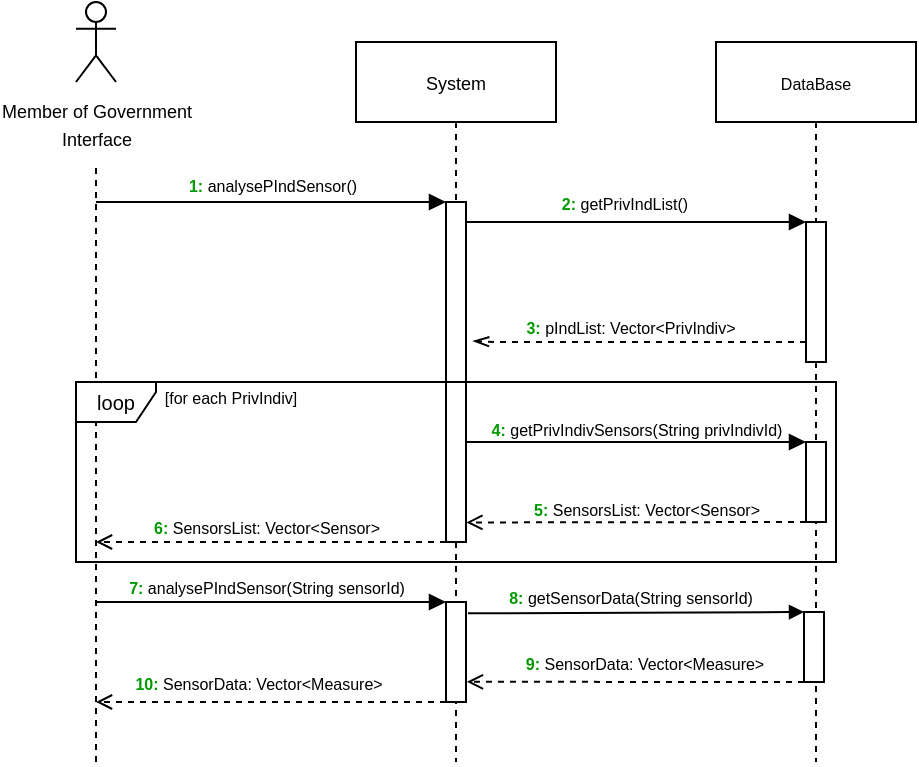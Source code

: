 <mxfile version="21.2.8">
  <diagram name="Page-1" id="U1p5k2ou6aDQazZYMd7k">
    <mxGraphModel dx="586" dy="749" grid="1" gridSize="10" guides="1" tooltips="1" connect="1" arrows="1" fold="1" page="1" pageScale="1" pageWidth="1169" pageHeight="827" math="0" shadow="0">
      <root>
        <mxCell id="0" />
        <mxCell id="1" parent="0" />
        <mxCell id="GppKYo8j6UHfjYzBci3K-132" value="&lt;font style=&quot;font-size: 9px;&quot;&gt;System&lt;/font&gt;" style="shape=umlLifeline;perimeter=lifelinePerimeter;whiteSpace=wrap;html=1;container=0;dropTarget=0;collapsible=0;recursiveResize=0;outlineConnect=0;portConstraint=eastwest;newEdgeStyle={&quot;edgeStyle&quot;:&quot;elbowEdgeStyle&quot;,&quot;elbow&quot;:&quot;vertical&quot;,&quot;curved&quot;:0,&quot;rounded&quot;:0};" vertex="1" parent="1">
          <mxGeometry x="220" y="40" width="100" height="360" as="geometry" />
        </mxCell>
        <mxCell id="GppKYo8j6UHfjYzBci3K-133" value="&lt;font style=&quot;font-size: 8px;&quot;&gt;&lt;b&gt;&lt;font color=&quot;#009900&quot;&gt;1:&lt;/font&gt; &lt;/b&gt;analysePIndSensor()&lt;/font&gt;" style="html=1;verticalAlign=bottom;endArrow=block;edgeStyle=elbowEdgeStyle;elbow=vertical;curved=0;rounded=0;" edge="1" parent="1">
          <mxGeometry x="0.001" relative="1" as="geometry">
            <mxPoint x="90" y="120" as="sourcePoint" />
            <Array as="points">
              <mxPoint x="180" y="120" />
            </Array>
            <mxPoint x="265" y="120" as="targetPoint" />
            <mxPoint as="offset" />
          </mxGeometry>
        </mxCell>
        <mxCell id="GppKYo8j6UHfjYzBci3K-134" value="&lt;font style=&quot;font-size: 8px;&quot;&gt;DataBase&lt;br&gt;&lt;/font&gt;" style="shape=umlLifeline;perimeter=lifelinePerimeter;whiteSpace=wrap;html=1;container=0;dropTarget=0;collapsible=0;recursiveResize=0;outlineConnect=0;portConstraint=eastwest;newEdgeStyle={&quot;edgeStyle&quot;:&quot;elbowEdgeStyle&quot;,&quot;elbow&quot;:&quot;vertical&quot;,&quot;curved&quot;:0,&quot;rounded&quot;:0};" vertex="1" parent="1">
          <mxGeometry x="400" y="40" width="100" height="360" as="geometry" />
        </mxCell>
        <mxCell id="GppKYo8j6UHfjYzBci3K-135" value="" style="html=1;points=[];perimeter=orthogonalPerimeter;outlineConnect=0;targetShapes=umlLifeline;portConstraint=eastwest;newEdgeStyle={&quot;edgeStyle&quot;:&quot;elbowEdgeStyle&quot;,&quot;elbow&quot;:&quot;vertical&quot;,&quot;curved&quot;:0,&quot;rounded&quot;:0};" vertex="1" parent="GppKYo8j6UHfjYzBci3K-134">
          <mxGeometry x="45" y="90" width="10" height="70" as="geometry" />
        </mxCell>
        <mxCell id="GppKYo8j6UHfjYzBci3K-136" value="&lt;b style=&quot;border-color: var(--border-color); font-size: 8px;&quot;&gt;&lt;font style=&quot;border-color: var(--border-color);&quot; color=&quot;#009900&quot;&gt;2:&lt;/font&gt;&amp;nbsp;&lt;/b&gt;&lt;span style=&quot;font-size: 8px;&quot;&gt;getPrivIndList()&lt;/span&gt;" style="endArrow=block;html=1;rounded=0;endFill=1;" edge="1" parent="1" source="GppKYo8j6UHfjYzBci3K-132" target="GppKYo8j6UHfjYzBci3K-135">
          <mxGeometry x="-0.038" y="10" width="50" height="50" relative="1" as="geometry">
            <mxPoint x="330" y="140" as="sourcePoint" />
            <mxPoint x="360" y="120" as="targetPoint" />
            <Array as="points">
              <mxPoint x="410" y="130" />
            </Array>
            <mxPoint as="offset" />
          </mxGeometry>
        </mxCell>
        <mxCell id="GppKYo8j6UHfjYzBci3K-137" value="" style="endArrow=openThin;html=1;rounded=0;dashed=1;endFill=0;entryX=1.355;entryY=0.409;entryDx=0;entryDy=0;entryPerimeter=0;" edge="1" parent="1" source="GppKYo8j6UHfjYzBci3K-135" target="GppKYo8j6UHfjYzBci3K-178">
          <mxGeometry width="50" height="50" relative="1" as="geometry">
            <mxPoint x="430.13" y="190.367" as="sourcePoint" />
            <mxPoint x="280" y="180" as="targetPoint" />
            <Array as="points">
              <mxPoint x="290" y="190" />
            </Array>
          </mxGeometry>
        </mxCell>
        <mxCell id="GppKYo8j6UHfjYzBci3K-138" value="&lt;b style=&quot;border-color: var(--border-color); font-size: 8px;&quot;&gt;&lt;font style=&quot;border-color: var(--border-color);&quot; color=&quot;#009900&quot;&gt;3:&lt;/font&gt;&amp;nbsp;&lt;/b&gt;&lt;span style=&quot;font-size: 8px;&quot;&gt;pIndList: Vector&amp;lt;PrivIndiv&amp;gt;&lt;/span&gt;" style="edgeLabel;html=1;align=center;verticalAlign=middle;resizable=0;points=[];" vertex="1" connectable="0" parent="GppKYo8j6UHfjYzBci3K-137">
          <mxGeometry x="-0.004" y="1" relative="1" as="geometry">
            <mxPoint x="-5" y="-9" as="offset" />
          </mxGeometry>
        </mxCell>
        <mxCell id="GppKYo8j6UHfjYzBci3K-144" value="" style="rounded=0;whiteSpace=wrap;html=1;" vertex="1" parent="1">
          <mxGeometry x="445" y="240" width="10" height="40" as="geometry" />
        </mxCell>
        <mxCell id="GppKYo8j6UHfjYzBci3K-145" value="" style="endArrow=block;html=1;rounded=0;entryX=0;entryY=0;entryDx=0;entryDy=0;endFill=1;" edge="1" parent="1" source="GppKYo8j6UHfjYzBci3K-132" target="GppKYo8j6UHfjYzBci3K-144">
          <mxGeometry width="50" height="50" relative="1" as="geometry">
            <mxPoint x="250" y="210" as="sourcePoint" />
            <mxPoint x="300" y="160" as="targetPoint" />
          </mxGeometry>
        </mxCell>
        <mxCell id="GppKYo8j6UHfjYzBci3K-147" value="" style="endArrow=open;html=1;rounded=0;exitX=0;exitY=1;exitDx=0;exitDy=0;dashed=1;endFill=0;entryX=1.019;entryY=0.896;entryDx=0;entryDy=0;entryPerimeter=0;" edge="1" parent="1" source="GppKYo8j6UHfjYzBci3K-144">
          <mxGeometry width="50" height="50" relative="1" as="geometry">
            <mxPoint x="260" y="330" as="sourcePoint" />
            <mxPoint x="275.19" y="280.224" as="targetPoint" />
          </mxGeometry>
        </mxCell>
        <mxCell id="GppKYo8j6UHfjYzBci3K-151" value="&lt;font style=&quot;font-size: 8px;&quot;&gt;&lt;b style=&quot;border-color: var(--border-color);&quot;&gt;&lt;font style=&quot;border-color: var(--border-color);&quot; color=&quot;#009900&quot;&gt;5:&lt;/font&gt;&amp;nbsp;&lt;/b&gt;SensorsList: Vector&amp;lt;Sensor&amp;gt;&lt;/font&gt;" style="text;html=1;align=center;verticalAlign=middle;resizable=0;points=[];autosize=1;strokeColor=none;fillColor=none;strokeWidth=0;" vertex="1" parent="1">
          <mxGeometry x="295" y="258" width="140" height="30" as="geometry" />
        </mxCell>
        <mxCell id="GppKYo8j6UHfjYzBci3K-152" value="" style="endArrow=open;html=1;rounded=0;endFill=0;dashed=1;exitX=0;exitY=1;exitDx=0;exitDy=0;" edge="1" parent="1">
          <mxGeometry width="50" height="50" relative="1" as="geometry">
            <mxPoint x="265" y="290.0" as="sourcePoint" />
            <mxPoint x="90" y="290" as="targetPoint" />
            <Array as="points">
              <mxPoint x="260" y="290" />
            </Array>
          </mxGeometry>
        </mxCell>
        <mxCell id="GppKYo8j6UHfjYzBci3K-153" value="&lt;font style=&quot;font-size: 8px;&quot;&gt;&lt;b style=&quot;border-color: var(--border-color);&quot;&gt;&lt;font style=&quot;border-color: var(--border-color);&quot; color=&quot;#009900&quot;&gt;6:&lt;/font&gt;&amp;nbsp;&lt;/b&gt;SensorsList: Vector&amp;lt;Sensor&amp;gt;&lt;/font&gt;" style="text;html=1;align=center;verticalAlign=middle;resizable=0;points=[];autosize=1;strokeColor=none;fillColor=none;" vertex="1" parent="1">
          <mxGeometry x="105" y="267" width="140" height="30" as="geometry" />
        </mxCell>
        <mxCell id="GppKYo8j6UHfjYzBci3K-154" value="" style="endArrow=block;html=1;rounded=0;entryX=0;entryY=0;entryDx=0;entryDy=0;endFill=1;" edge="1" parent="1" target="GppKYo8j6UHfjYzBci3K-180">
          <mxGeometry width="50" height="50" relative="1" as="geometry">
            <mxPoint x="90" y="320" as="sourcePoint" />
            <mxPoint x="160" y="290" as="targetPoint" />
            <Array as="points">
              <mxPoint x="110" y="320" />
            </Array>
          </mxGeometry>
        </mxCell>
        <mxCell id="GppKYo8j6UHfjYzBci3K-155" value="&lt;font style=&quot;font-size: 8px;&quot;&gt;&lt;b style=&quot;border-color: var(--border-color);&quot;&gt;&lt;font style=&quot;border-color: var(--border-color);&quot; color=&quot;#009900&quot;&gt;7:&lt;/font&gt;&amp;nbsp;&lt;/b&gt;analysePIndSensor(String sensorId)&lt;/font&gt;" style="text;html=1;align=center;verticalAlign=middle;resizable=0;points=[];autosize=1;strokeColor=none;fillColor=none;" vertex="1" parent="1">
          <mxGeometry x="95" y="297" width="160" height="30" as="geometry" />
        </mxCell>
        <mxCell id="GppKYo8j6UHfjYzBci3K-158" value="&lt;font style=&quot;font-size: 8px;&quot;&gt;&lt;b style=&quot;border-color: var(--border-color);&quot;&gt;&lt;font style=&quot;border-color: var(--border-color);&quot; color=&quot;#009900&quot;&gt;8:&lt;/font&gt;&amp;nbsp;&lt;/b&gt;getSensorData(String sensorId)&lt;/font&gt;" style="edgeStyle=none;orthogonalLoop=1;jettySize=auto;html=1;rounded=0;endSize=5;entryX=0;entryY=0;entryDx=0;entryDy=0;exitX=1.099;exitY=0.113;exitDx=0;exitDy=0;exitPerimeter=0;endArrow=block;endFill=1;" edge="1" parent="1" target="GppKYo8j6UHfjYzBci3K-159" source="GppKYo8j6UHfjYzBci3K-180">
          <mxGeometry x="-0.033" y="8" width="100" relative="1" as="geometry">
            <mxPoint x="280" y="325" as="sourcePoint" />
            <mxPoint x="400" y="320" as="targetPoint" />
            <Array as="points" />
            <mxPoint as="offset" />
          </mxGeometry>
        </mxCell>
        <mxCell id="GppKYo8j6UHfjYzBci3K-159" value="" style="whiteSpace=wrap;html=1;" vertex="1" parent="1">
          <mxGeometry x="444" y="325" width="10" height="35" as="geometry" />
        </mxCell>
        <mxCell id="GppKYo8j6UHfjYzBci3K-162" value="" style="edgeStyle=none;orthogonalLoop=1;jettySize=auto;html=1;rounded=0;exitX=0;exitY=1;exitDx=0;exitDy=0;dashed=1;endArrow=open;endFill=0;entryX=1.045;entryY=0.798;entryDx=0;entryDy=0;entryPerimeter=0;" edge="1" parent="1" source="GppKYo8j6UHfjYzBci3K-159" target="GppKYo8j6UHfjYzBci3K-180">
          <mxGeometry width="100" relative="1" as="geometry">
            <mxPoint x="310" y="370" as="sourcePoint" />
            <mxPoint x="280" y="360" as="targetPoint" />
            <Array as="points" />
          </mxGeometry>
        </mxCell>
        <mxCell id="GppKYo8j6UHfjYzBci3K-163" value="&lt;font style=&quot;font-size: 8px;&quot;&gt;&lt;b style=&quot;border-color: var(--border-color);&quot;&gt;&lt;font style=&quot;border-color: var(--border-color);&quot; color=&quot;#009900&quot;&gt;9:&lt;/font&gt;&amp;nbsp;&lt;/b&gt;SensorData: Vector&amp;lt;Measure&amp;gt;&lt;/font&gt;" style="edgeLabel;html=1;align=center;verticalAlign=middle;resizable=0;points=[];" vertex="1" connectable="0" parent="GppKYo8j6UHfjYzBci3K-162">
          <mxGeometry x="0.078" y="-2" relative="1" as="geometry">
            <mxPoint x="11" y="-8" as="offset" />
          </mxGeometry>
        </mxCell>
        <mxCell id="GppKYo8j6UHfjYzBci3K-164" value="" style="edgeStyle=none;orthogonalLoop=1;jettySize=auto;html=1;rounded=0;dashed=1;endArrow=open;endFill=0;exitX=0;exitY=1;exitDx=0;exitDy=0;" edge="1" parent="1" source="GppKYo8j6UHfjYzBci3K-180">
          <mxGeometry width="100" relative="1" as="geometry">
            <mxPoint x="210" y="390" as="sourcePoint" />
            <mxPoint x="90" y="370" as="targetPoint" />
            <Array as="points" />
          </mxGeometry>
        </mxCell>
        <mxCell id="GppKYo8j6UHfjYzBci3K-165" value="&lt;font style=&quot;font-size: 8px;&quot;&gt;&lt;b style=&quot;border-color: var(--border-color);&quot;&gt;&lt;font style=&quot;border-color: var(--border-color);&quot; color=&quot;#009900&quot;&gt;10:&lt;/font&gt;&amp;nbsp;&lt;/b&gt;SensorData: Vector&amp;lt;Measure&amp;gt;&lt;/font&gt;" style="edgeLabel;html=1;align=center;verticalAlign=middle;resizable=0;points=[];" vertex="1" connectable="0" parent="GppKYo8j6UHfjYzBci3K-164">
          <mxGeometry x="0.067" y="1" relative="1" as="geometry">
            <mxPoint x="-1" y="-11" as="offset" />
          </mxGeometry>
        </mxCell>
        <mxCell id="GppKYo8j6UHfjYzBci3K-178" value="" style="rounded=0;whiteSpace=wrap;html=1;" vertex="1" parent="1">
          <mxGeometry x="265" y="120" width="10" height="170" as="geometry" />
        </mxCell>
        <mxCell id="GppKYo8j6UHfjYzBci3K-180" value="" style="rounded=0;whiteSpace=wrap;html=1;" vertex="1" parent="1">
          <mxGeometry x="265" y="320" width="10" height="50" as="geometry" />
        </mxCell>
        <mxCell id="GppKYo8j6UHfjYzBci3K-182" value="" style="endArrow=none;dashed=1;html=1;rounded=0;" edge="1" parent="1">
          <mxGeometry width="50" height="50" relative="1" as="geometry">
            <mxPoint x="90" y="400" as="sourcePoint" />
            <mxPoint x="90" y="100" as="targetPoint" />
          </mxGeometry>
        </mxCell>
        <mxCell id="GppKYo8j6UHfjYzBci3K-183" value="&lt;font style=&quot;font-size: 9px;&quot;&gt;Member of Government&lt;br&gt;Interface&lt;/font&gt;" style="shape=umlActor;verticalLabelPosition=bottom;verticalAlign=top;html=1;outlineConnect=0;" vertex="1" parent="1">
          <mxGeometry x="80" y="20" width="20" height="40" as="geometry" />
        </mxCell>
        <mxCell id="GppKYo8j6UHfjYzBci3K-186" value="&lt;font style=&quot;font-size: 10px;&quot;&gt;loop&lt;/font&gt;" style="shape=umlFrame;whiteSpace=wrap;html=1;pointerEvents=0;recursiveResize=0;container=1;collapsible=0;width=40;height=20;" vertex="1" parent="1">
          <mxGeometry x="80" y="210" width="380" height="90" as="geometry" />
        </mxCell>
        <mxCell id="GppKYo8j6UHfjYzBci3K-187" value="&lt;font style=&quot;font-size: 8px;&quot;&gt;[for each PrivIndiv]&lt;/font&gt;" style="text;html=1;align=center;verticalAlign=middle;resizable=0;points=[];autosize=1;strokeColor=none;fillColor=none;" vertex="1" parent="GppKYo8j6UHfjYzBci3K-186">
          <mxGeometry x="32" y="-8" width="90" height="30" as="geometry" />
        </mxCell>
        <mxCell id="GppKYo8j6UHfjYzBci3K-146" value="&lt;font style=&quot;font-size: 8px;&quot;&gt;&lt;b style=&quot;border-color: var(--border-color);&quot;&gt;&lt;font style=&quot;border-color: var(--border-color);&quot; color=&quot;#009900&quot;&gt;4:&lt;/font&gt;&amp;nbsp;&lt;/b&gt;getPrivIndivSensors(String privIndivId)&lt;/font&gt;" style="text;html=1;align=center;verticalAlign=middle;resizable=0;points=[];autosize=1;strokeColor=none;fillColor=none;" vertex="1" parent="GppKYo8j6UHfjYzBci3K-186">
          <mxGeometry x="195" y="8" width="170" height="30" as="geometry" />
        </mxCell>
      </root>
    </mxGraphModel>
  </diagram>
</mxfile>
